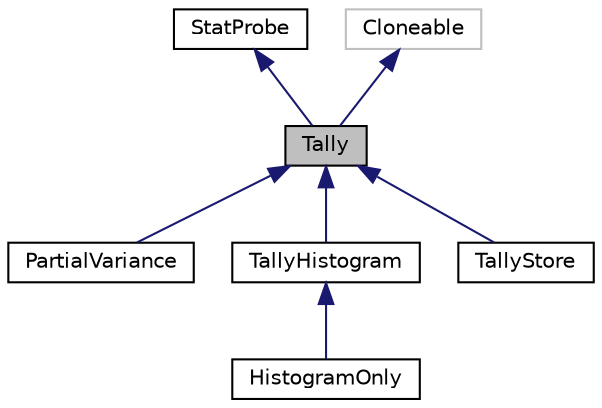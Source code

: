 digraph "Tally"
{
 // INTERACTIVE_SVG=YES
  bgcolor="transparent";
  edge [fontname="Helvetica",fontsize="10",labelfontname="Helvetica",labelfontsize="10"];
  node [fontname="Helvetica",fontsize="10",shape=record];
  Node0 [label="Tally",height=0.2,width=0.4,color="black", fillcolor="grey75", style="filled", fontcolor="black"];
  Node1 -> Node0 [dir="back",color="midnightblue",fontsize="10",style="solid",fontname="Helvetica"];
  Node1 [label="StatProbe",height=0.2,width=0.4,color="black",URL="$d5/d8e/classumontreal_1_1ssj_1_1stat_1_1StatProbe.html",tooltip="The objects of this class are statistical probes or collectors, which are elementary devices for coll..."];
  Node2 -> Node0 [dir="back",color="midnightblue",fontsize="10",style="solid",fontname="Helvetica"];
  Node2 [label="Cloneable",height=0.2,width=0.4,color="grey75"];
  Node0 -> Node3 [dir="back",color="midnightblue",fontsize="10",style="solid",fontname="Helvetica"];
  Node3 [label="PartialVariance",height=0.2,width=0.4,color="black",URL="$d3/d2c/classumontreal_1_1ssj_1_1mcqmctools_1_1anova_1_1PartialVariance.html",tooltip="Represents the partial variance of a function with respect to a given coordinate set. "];
  Node0 -> Node4 [dir="back",color="midnightblue",fontsize="10",style="solid",fontname="Helvetica"];
  Node4 [label="TallyHistogram",height=0.2,width=0.4,color="black",URL="$de/d2f/classumontreal_1_1ssj_1_1stat_1_1TallyHistogram.html",tooltip="This class extends Tally. "];
  Node4 -> Node5 [dir="back",color="midnightblue",fontsize="10",style="solid",fontname="Helvetica"];
  Node5 [label="HistogramOnly",height=0.2,width=0.4,color="black",URL="$d0/db7/classumontreal_1_1ssj_1_1stat_1_1HistogramOnly.html",tooltip="This class is similar to TallyHistogram, except that it does not maintain the min, max, average, and variance of the observations. "];
  Node0 -> Node6 [dir="back",color="midnightblue",fontsize="10",style="solid",fontname="Helvetica"];
  Node6 [label="TallyStore",height=0.2,width=0.4,color="black",URL="$d8/de5/classumontreal_1_1ssj_1_1stat_1_1TallyStore.html",tooltip="This class is a variant of Tally for which the individual observations are stored in a list implement..."];
}
